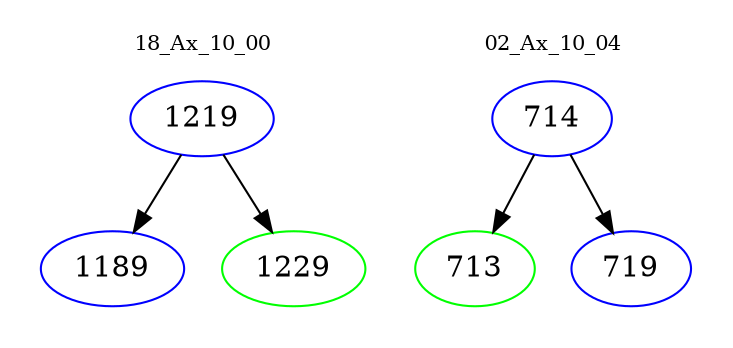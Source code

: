 digraph{
subgraph cluster_0 {
color = white
label = "18_Ax_10_00";
fontsize=10;
T0_1219 [label="1219", color="blue"]
T0_1219 -> T0_1189 [color="black"]
T0_1189 [label="1189", color="blue"]
T0_1219 -> T0_1229 [color="black"]
T0_1229 [label="1229", color="green"]
}
subgraph cluster_1 {
color = white
label = "02_Ax_10_04";
fontsize=10;
T1_714 [label="714", color="blue"]
T1_714 -> T1_713 [color="black"]
T1_713 [label="713", color="green"]
T1_714 -> T1_719 [color="black"]
T1_719 [label="719", color="blue"]
}
}
